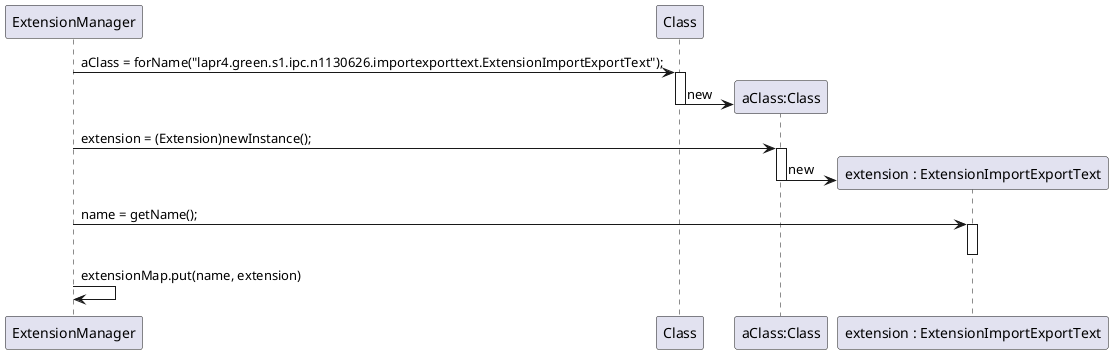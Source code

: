 @startuml ipc04.1_design_part2.png
participant ExtensionManager as ExtM
  participant Class
  participant "aClass:Class" as aClass
  participant "extension : ExtensionImportExportText" as EImportExport
  ExtM -> Class : aClass = forName("lapr4.green.s1.ipc.n1130626.importexporttext.ExtensionImportExportText");
  activate Class
  create aClass
  Class -> aClass : new
  deactivate Class
  ExtM -> aClass : extension = (Extension)newInstance();
  activate aClass
  create EImportExport
  aClass -> EImportExport : new
  deactivate aClass
  ExtM -> EImportExport : name = getName();
  activate EImportExport
  deactivate EImportExport
  ExtM -> ExtM : extensionMap.put(name, extension)
@enduml
